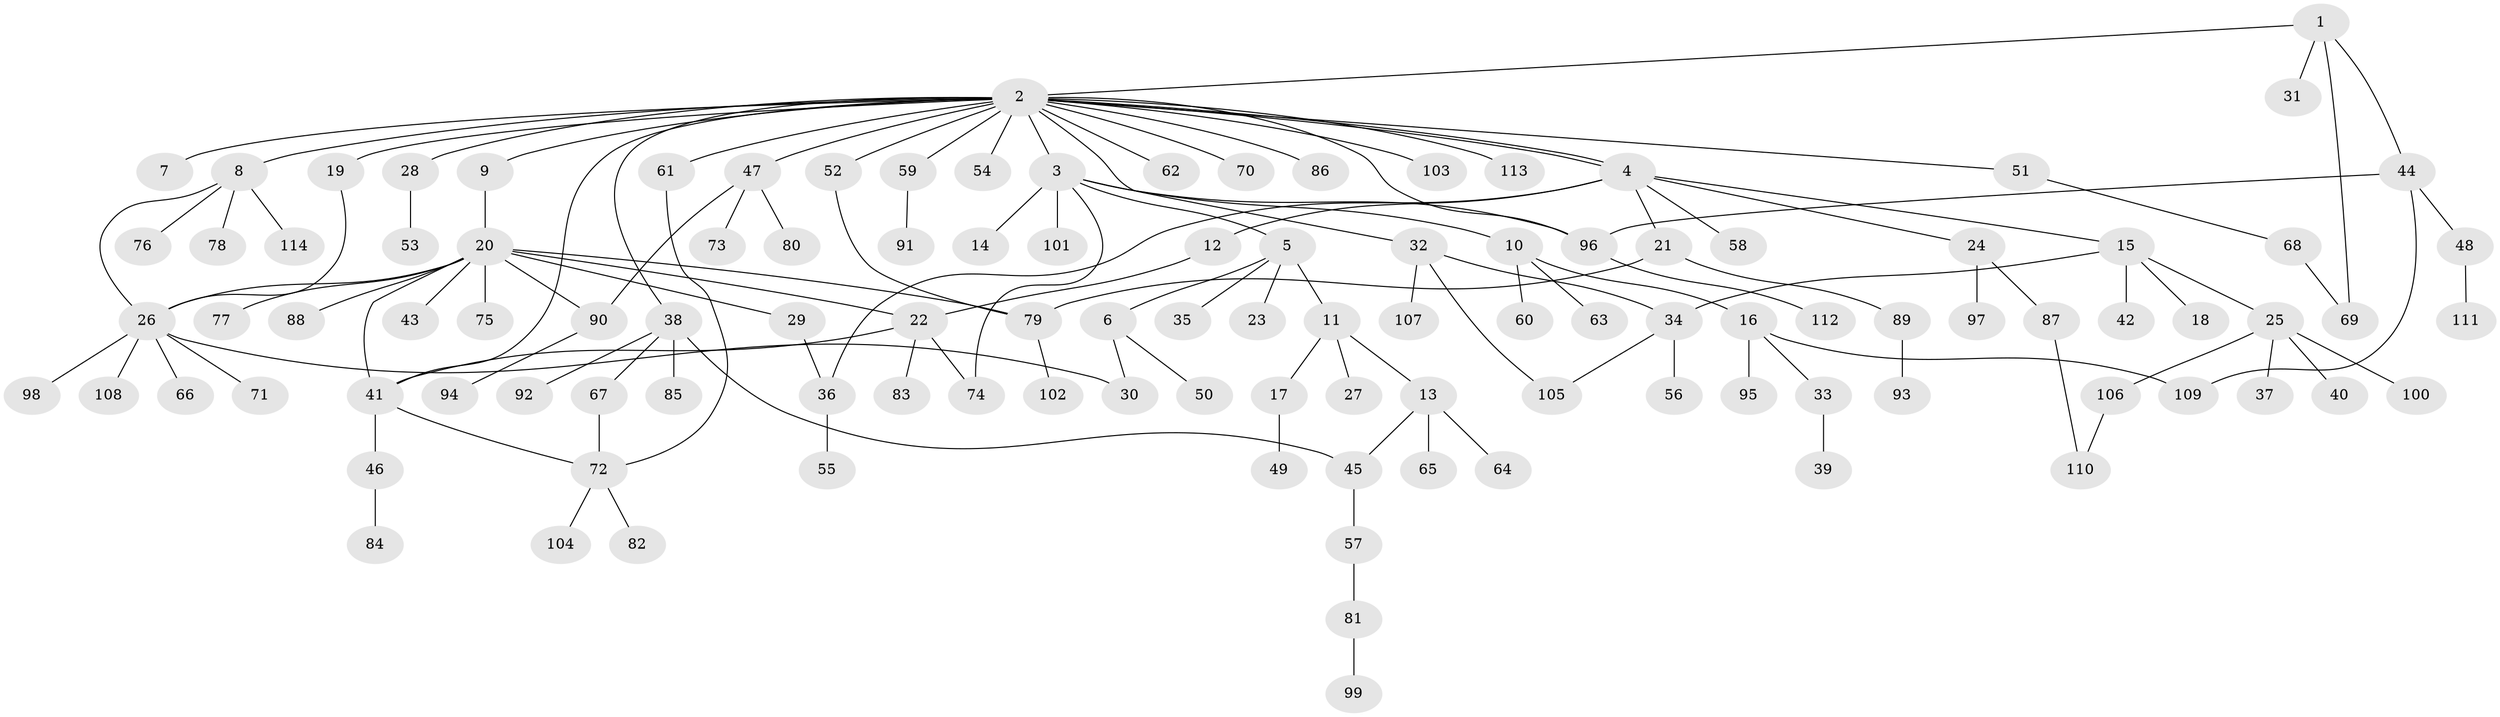 // Generated by graph-tools (version 1.1) at 2025/11/02/27/25 16:11:16]
// undirected, 114 vertices, 135 edges
graph export_dot {
graph [start="1"]
  node [color=gray90,style=filled];
  1;
  2;
  3;
  4;
  5;
  6;
  7;
  8;
  9;
  10;
  11;
  12;
  13;
  14;
  15;
  16;
  17;
  18;
  19;
  20;
  21;
  22;
  23;
  24;
  25;
  26;
  27;
  28;
  29;
  30;
  31;
  32;
  33;
  34;
  35;
  36;
  37;
  38;
  39;
  40;
  41;
  42;
  43;
  44;
  45;
  46;
  47;
  48;
  49;
  50;
  51;
  52;
  53;
  54;
  55;
  56;
  57;
  58;
  59;
  60;
  61;
  62;
  63;
  64;
  65;
  66;
  67;
  68;
  69;
  70;
  71;
  72;
  73;
  74;
  75;
  76;
  77;
  78;
  79;
  80;
  81;
  82;
  83;
  84;
  85;
  86;
  87;
  88;
  89;
  90;
  91;
  92;
  93;
  94;
  95;
  96;
  97;
  98;
  99;
  100;
  101;
  102;
  103;
  104;
  105;
  106;
  107;
  108;
  109;
  110;
  111;
  112;
  113;
  114;
  1 -- 2;
  1 -- 31;
  1 -- 44;
  1 -- 69;
  2 -- 3;
  2 -- 4;
  2 -- 4;
  2 -- 7;
  2 -- 8;
  2 -- 9;
  2 -- 19;
  2 -- 28;
  2 -- 32;
  2 -- 38;
  2 -- 41;
  2 -- 47;
  2 -- 51;
  2 -- 52;
  2 -- 54;
  2 -- 59;
  2 -- 61;
  2 -- 62;
  2 -- 70;
  2 -- 86;
  2 -- 96;
  2 -- 103;
  2 -- 113;
  3 -- 5;
  3 -- 10;
  3 -- 14;
  3 -- 74;
  3 -- 96;
  3 -- 101;
  4 -- 12;
  4 -- 15;
  4 -- 21;
  4 -- 24;
  4 -- 36;
  4 -- 58;
  5 -- 6;
  5 -- 11;
  5 -- 23;
  5 -- 35;
  6 -- 30;
  6 -- 50;
  8 -- 26;
  8 -- 76;
  8 -- 78;
  8 -- 114;
  9 -- 20;
  10 -- 16;
  10 -- 60;
  10 -- 63;
  11 -- 13;
  11 -- 17;
  11 -- 27;
  12 -- 22;
  13 -- 45;
  13 -- 64;
  13 -- 65;
  15 -- 18;
  15 -- 25;
  15 -- 34;
  15 -- 42;
  16 -- 33;
  16 -- 95;
  16 -- 109;
  17 -- 49;
  19 -- 26;
  20 -- 22;
  20 -- 26;
  20 -- 29;
  20 -- 41;
  20 -- 43;
  20 -- 75;
  20 -- 77;
  20 -- 79;
  20 -- 88;
  20 -- 90;
  21 -- 79;
  21 -- 89;
  22 -- 41;
  22 -- 74;
  22 -- 83;
  24 -- 87;
  24 -- 97;
  25 -- 37;
  25 -- 40;
  25 -- 100;
  25 -- 106;
  26 -- 30;
  26 -- 66;
  26 -- 71;
  26 -- 98;
  26 -- 108;
  28 -- 53;
  29 -- 36;
  32 -- 34;
  32 -- 105;
  32 -- 107;
  33 -- 39;
  34 -- 56;
  34 -- 105;
  36 -- 55;
  38 -- 45;
  38 -- 67;
  38 -- 85;
  38 -- 92;
  41 -- 46;
  41 -- 72;
  44 -- 48;
  44 -- 96;
  44 -- 109;
  45 -- 57;
  46 -- 84;
  47 -- 73;
  47 -- 80;
  47 -- 90;
  48 -- 111;
  51 -- 68;
  52 -- 79;
  57 -- 81;
  59 -- 91;
  61 -- 72;
  67 -- 72;
  68 -- 69;
  72 -- 82;
  72 -- 104;
  79 -- 102;
  81 -- 99;
  87 -- 110;
  89 -- 93;
  90 -- 94;
  96 -- 112;
  106 -- 110;
}
